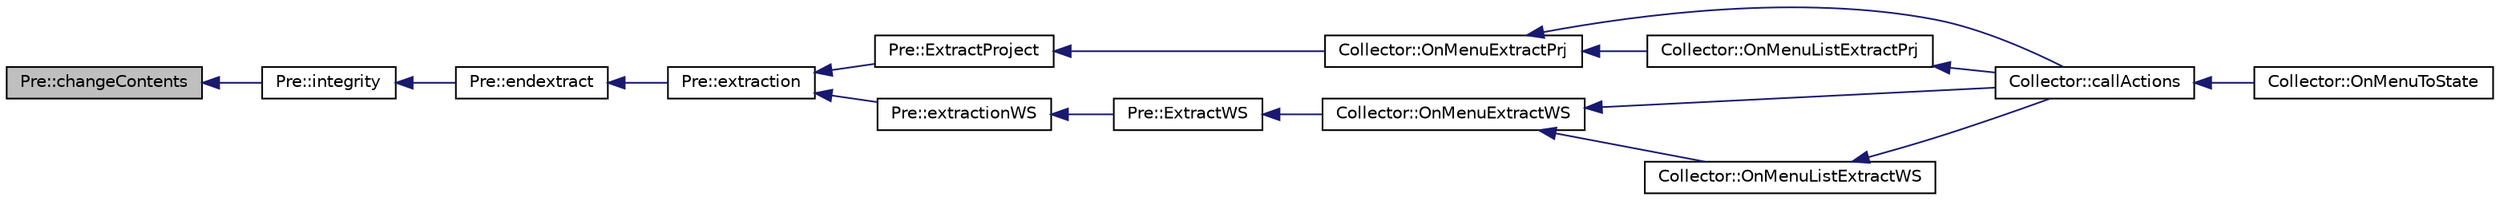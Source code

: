 digraph "Pre::changeContents"
{
  edge [fontname="Helvetica",fontsize="10",labelfontname="Helvetica",labelfontsize="10"];
  node [fontname="Helvetica",fontsize="10",shape=record];
  rankdir="LR";
  Node55 [label="Pre::changeContents",height=0.2,width=0.4,color="black", fillcolor="grey75", style="filled", fontcolor="black"];
  Node55 -> Node56 [dir="back",color="midnightblue",fontsize="10",style="solid",fontname="Helvetica"];
  Node56 [label="Pre::integrity",height=0.2,width=0.4,color="black", fillcolor="white", style="filled",URL="$class_pre.html#af6109b9f6b0995eff93782d37b479132",tooltip="Verify integity file. "];
  Node56 -> Node57 [dir="back",color="midnightblue",fontsize="10",style="solid",fontname="Helvetica"];
  Node57 [label="Pre::endextract",height=0.2,width=0.4,color="black", fillcolor="white", style="filled",URL="$class_pre.html#a959385935eed997d2393b62d6b1b21df",tooltip="Ending extracting. "];
  Node57 -> Node58 [dir="back",color="midnightblue",fontsize="10",style="solid",fontname="Helvetica"];
  Node58 [label="Pre::extraction",height=0.2,width=0.4,color="black", fillcolor="white", style="filled",URL="$class_pre.html#aa8a36aa79595248482a3865095fe0a65",tooltip="Extract the strings translatable from a project. "];
  Node58 -> Node59 [dir="back",color="midnightblue",fontsize="10",style="solid",fontname="Helvetica"];
  Node59 [label="Pre::ExtractProject",height=0.2,width=0.4,color="black", fillcolor="white", style="filled",URL="$class_pre.html#a4324dc0618ec55468f2c1979b2e66f2c",tooltip="Extract strings to be translated. "];
  Node59 -> Node60 [dir="back",color="midnightblue",fontsize="10",style="solid",fontname="Helvetica"];
  Node60 [label="Collector::OnMenuExtractPrj",height=0.2,width=0.4,color="black", fillcolor="white", style="filled",URL="$class_collector.html#af7b748977fb136842774e550b6c915b8",tooltip="Places the status graph in the extracting project report. "];
  Node60 -> Node61 [dir="back",color="midnightblue",fontsize="10",style="solid",fontname="Helvetica"];
  Node61 [label="Collector::callActions",height=0.2,width=0.4,color="black", fillcolor="white", style="filled",URL="$class_collector.html#a772e3452af93d18c7764aed8245af527",tooltip="Call all &#39;OnMenu...()&#39;. "];
  Node61 -> Node62 [dir="back",color="midnightblue",fontsize="10",style="solid",fontname="Helvetica"];
  Node62 [label="Collector::OnMenuToState",height=0.2,width=0.4,color="black", fillcolor="white", style="filled",URL="$class_collector.html#a4d9c1a6b570a3cf86ee6e96d3344531e",tooltip="Only one method for all events. "];
  Node60 -> Node63 [dir="back",color="midnightblue",fontsize="10",style="solid",fontname="Helvetica"];
  Node63 [label="Collector::OnMenuListExtractPrj",height=0.2,width=0.4,color="black", fillcolor="white", style="filled",URL="$class_collector.html#a24cfe1b83b040784e834277da16e0a68",tooltip="Places the status grap in the listing and extract report. "];
  Node63 -> Node61 [dir="back",color="midnightblue",fontsize="10",style="solid",fontname="Helvetica"];
  Node58 -> Node64 [dir="back",color="midnightblue",fontsize="10",style="solid",fontname="Helvetica"];
  Node64 [label="Pre::extractionWS",height=0.2,width=0.4,color="black", fillcolor="white", style="filled",URL="$class_pre.html#a346ee750d8b28d66efbaf2c4342718e8",tooltip="Extract the strings translatable from worspace. "];
  Node64 -> Node65 [dir="back",color="midnightblue",fontsize="10",style="solid",fontname="Helvetica"];
  Node65 [label="Pre::ExtractWS",height=0.2,width=0.4,color="black", fillcolor="white", style="filled",URL="$class_pre.html#a8684f86d5efbdb8e3d688590d28a3179",tooltip="Extract strings to be translated in workspace. "];
  Node65 -> Node66 [dir="back",color="midnightblue",fontsize="10",style="solid",fontname="Helvetica"];
  Node66 [label="Collector::OnMenuExtractWS",height=0.2,width=0.4,color="black", fillcolor="white", style="filled",URL="$class_collector.html#a0dd8300c95e93daf33d5141d38c74c0d",tooltip="Places the status graph in the extracting workspace report. "];
  Node66 -> Node61 [dir="back",color="midnightblue",fontsize="10",style="solid",fontname="Helvetica"];
  Node66 -> Node67 [dir="back",color="midnightblue",fontsize="10",style="solid",fontname="Helvetica"];
  Node67 [label="Collector::OnMenuListExtractWS",height=0.2,width=0.4,color="black", fillcolor="white", style="filled",URL="$class_collector.html#a6f578e146a373e98a2638c6a509ee193",tooltip="Places the status grap in the listing and extract workspace report. "];
  Node67 -> Node61 [dir="back",color="midnightblue",fontsize="10",style="solid",fontname="Helvetica"];
}
